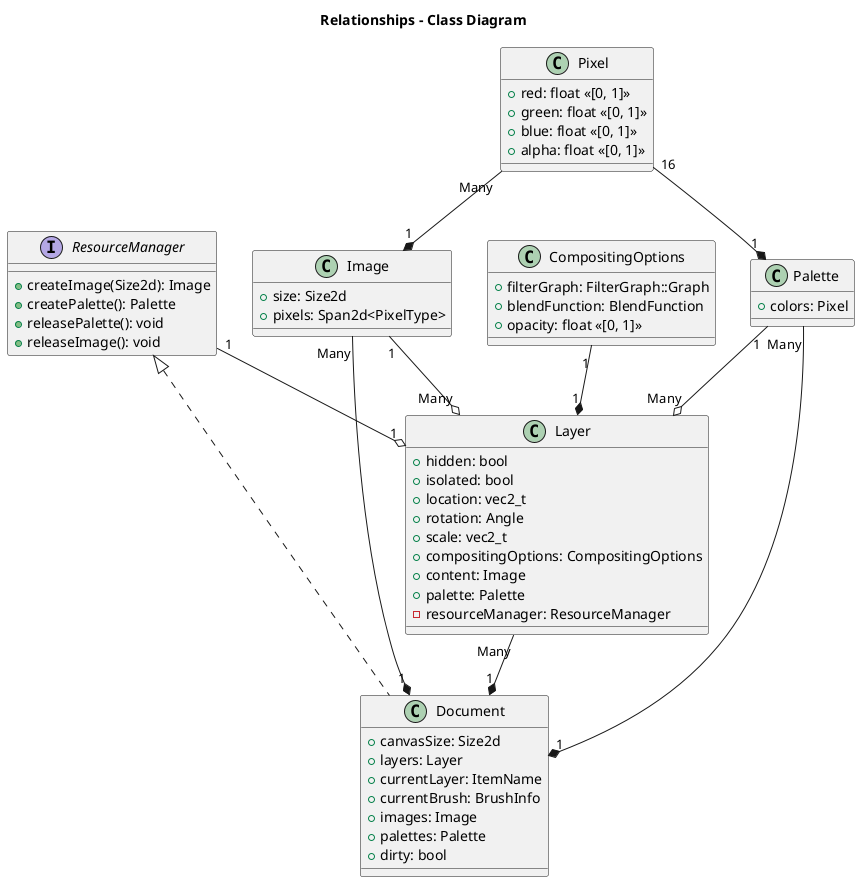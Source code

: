 @startuml

title Relationships - Class Diagram

class Document {
    + canvasSize: Size2d
    + layers: Layer
    + currentLayer: ItemName
    + currentBrush: BrushInfo
    + images: Image
    + palettes: Palette
    + dirty: bool
}

class Layer {
    + hidden: bool
    + isolated: bool
    + location: vec2_t
    + rotation: Angle
    + scale: vec2_t
    + compositingOptions: CompositingOptions
    + content: Image
    + palette: Palette
    - resourceManager: ResourceManager
}

Document "1" *-up- "Many" Layer

class CompositingOptions {
    + filterGraph: FilterGraph::Graph
    + blendFunction: BlendFunction
    + opacity: float <<[0, 1]>>
}

Layer "1" *-up- "1" CompositingOptions

class Image {
    + size: Size2d
    + pixels: Span2d<PixelType>
}

Layer "Many" o-up- "1" Image

class Palette {
    +colors: Pixel
}

Layer "Many" o-up- "1" Palette

class Pixel {
    +red: float <<[0, 1]>>
    +green: float <<[0, 1]>>
    +blue: float <<[0, 1]>>
    +alpha: float <<[0, 1]>>
}

Palette "1" *-up- "16" Pixel
Image "1" *-up- "Many" Pixel

Document "1" *-up- "Many" Palette
Document "1" *-up- "Many" Image

interface ResourceManager {
    +createImage(Size2d): Image
    +createPalette(): Palette
    +releasePalette(): void
    +releaseImage(): void
}

ResourceManager <|.. Document

Layer "1" o-up- "1" ResourceManager

@enduml